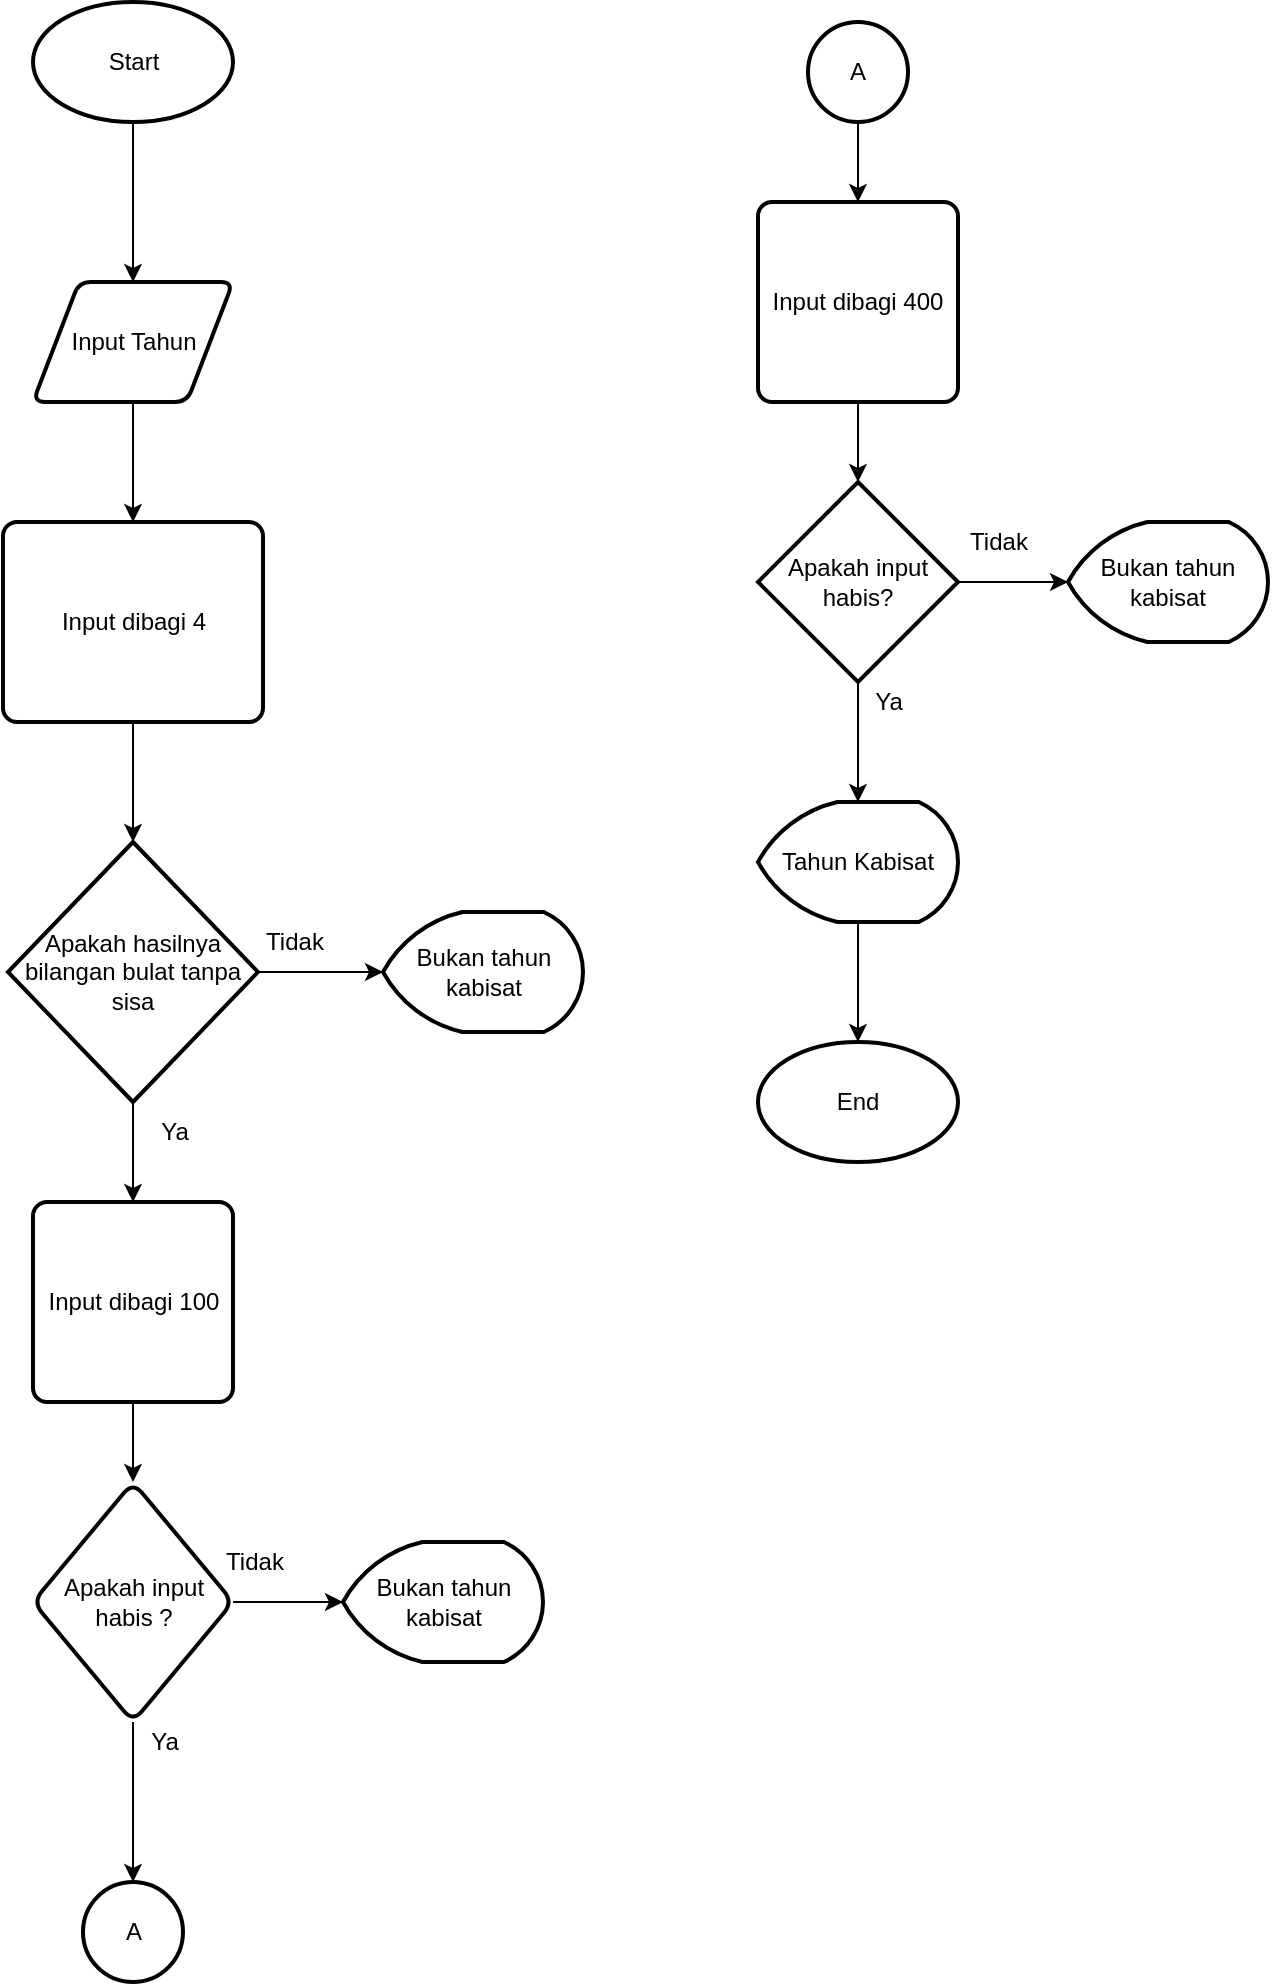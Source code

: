 <mxfile version="20.8.16"><diagram name="Page-1" id="smjKWjdheQRCCGIDVlYt"><mxGraphModel dx="1434" dy="795" grid="1" gridSize="10" guides="1" tooltips="1" connect="1" arrows="1" fold="1" page="1" pageScale="1" pageWidth="850" pageHeight="1100" math="0" shadow="0"><root><mxCell id="0"/><mxCell id="1" parent="0"/><mxCell id="iqk5uWfXBgPy_zc7f03o-4" value="" style="edgeStyle=orthogonalEdgeStyle;rounded=0;orthogonalLoop=1;jettySize=auto;html=1;" edge="1" parent="1" source="iqk5uWfXBgPy_zc7f03o-14" target="iqk5uWfXBgPy_zc7f03o-3"><mxGeometry relative="1" as="geometry"><mxPoint x="162.5" y="100" as="sourcePoint"/></mxGeometry></mxCell><mxCell id="iqk5uWfXBgPy_zc7f03o-47" value="" style="edgeStyle=orthogonalEdgeStyle;rounded=0;orthogonalLoop=1;jettySize=auto;html=1;" edge="1" parent="1" source="iqk5uWfXBgPy_zc7f03o-3" target="iqk5uWfXBgPy_zc7f03o-7"><mxGeometry relative="1" as="geometry"/></mxCell><mxCell id="iqk5uWfXBgPy_zc7f03o-3" value="Input Tahun" style="shape=parallelogram;html=1;strokeWidth=2;perimeter=parallelogramPerimeter;whiteSpace=wrap;rounded=1;arcSize=12;size=0.23;" vertex="1" parent="1"><mxGeometry x="112.5" y="200" width="100" height="60" as="geometry"/></mxCell><mxCell id="iqk5uWfXBgPy_zc7f03o-48" value="" style="edgeStyle=orthogonalEdgeStyle;rounded=0;orthogonalLoop=1;jettySize=auto;html=1;" edge="1" parent="1" source="iqk5uWfXBgPy_zc7f03o-7" target="iqk5uWfXBgPy_zc7f03o-10"><mxGeometry relative="1" as="geometry"/></mxCell><mxCell id="iqk5uWfXBgPy_zc7f03o-7" value="Input dibagi 4" style="rounded=1;whiteSpace=wrap;html=1;absoluteArcSize=1;arcSize=14;strokeWidth=2;" vertex="1" parent="1"><mxGeometry x="97.5" y="320" width="130" height="100" as="geometry"/></mxCell><mxCell id="iqk5uWfXBgPy_zc7f03o-16" value="" style="edgeStyle=orthogonalEdgeStyle;rounded=0;orthogonalLoop=1;jettySize=auto;html=1;" edge="1" parent="1" source="iqk5uWfXBgPy_zc7f03o-10" target="iqk5uWfXBgPy_zc7f03o-15"><mxGeometry relative="1" as="geometry"/></mxCell><mxCell id="iqk5uWfXBgPy_zc7f03o-20" style="edgeStyle=orthogonalEdgeStyle;rounded=0;orthogonalLoop=1;jettySize=auto;html=1;exitX=1;exitY=0.5;exitDx=0;exitDy=0;exitPerimeter=0;entryX=0;entryY=0.5;entryDx=0;entryDy=0;entryPerimeter=0;" edge="1" parent="1" source="iqk5uWfXBgPy_zc7f03o-10" target="iqk5uWfXBgPy_zc7f03o-19"><mxGeometry relative="1" as="geometry"/></mxCell><mxCell id="iqk5uWfXBgPy_zc7f03o-10" value="Apakah &lt;span class=&quot;whb&quot;&gt;hasilnya bilangan bulat tanpa sisa&lt;/span&gt;" style="strokeWidth=2;html=1;shape=mxgraph.flowchart.decision;whiteSpace=wrap;" vertex="1" parent="1"><mxGeometry x="100" y="480" width="125" height="130" as="geometry"/></mxCell><mxCell id="iqk5uWfXBgPy_zc7f03o-14" value="Start" style="strokeWidth=2;html=1;shape=mxgraph.flowchart.start_1;whiteSpace=wrap;" vertex="1" parent="1"><mxGeometry x="112.5" y="60" width="100" height="60" as="geometry"/></mxCell><mxCell id="iqk5uWfXBgPy_zc7f03o-18" value="" style="edgeStyle=orthogonalEdgeStyle;rounded=0;orthogonalLoop=1;jettySize=auto;html=1;" edge="1" parent="1" source="iqk5uWfXBgPy_zc7f03o-15" target="iqk5uWfXBgPy_zc7f03o-17"><mxGeometry relative="1" as="geometry"/></mxCell><mxCell id="iqk5uWfXBgPy_zc7f03o-15" value="Input dibagi 100" style="rounded=1;whiteSpace=wrap;html=1;absoluteArcSize=1;arcSize=14;strokeWidth=2;" vertex="1" parent="1"><mxGeometry x="112.5" y="660" width="100" height="100" as="geometry"/></mxCell><mxCell id="iqk5uWfXBgPy_zc7f03o-24" value="" style="edgeStyle=orthogonalEdgeStyle;rounded=0;orthogonalLoop=1;jettySize=auto;html=1;" edge="1" parent="1" source="iqk5uWfXBgPy_zc7f03o-17" target="iqk5uWfXBgPy_zc7f03o-23"><mxGeometry relative="1" as="geometry"/></mxCell><mxCell id="iqk5uWfXBgPy_zc7f03o-30" value="" style="edgeStyle=orthogonalEdgeStyle;rounded=0;orthogonalLoop=1;jettySize=auto;html=1;" edge="1" parent="1" source="iqk5uWfXBgPy_zc7f03o-17" target="iqk5uWfXBgPy_zc7f03o-29"><mxGeometry relative="1" as="geometry"/></mxCell><mxCell id="iqk5uWfXBgPy_zc7f03o-17" value="Apakah input habis ?" style="rhombus;whiteSpace=wrap;html=1;rounded=1;arcSize=14;strokeWidth=2;" vertex="1" parent="1"><mxGeometry x="112.5" y="800" width="100" height="120" as="geometry"/></mxCell><mxCell id="iqk5uWfXBgPy_zc7f03o-19" value="&lt;div&gt;Bukan tahun kabisat&lt;/div&gt;" style="strokeWidth=2;html=1;shape=mxgraph.flowchart.display;whiteSpace=wrap;" vertex="1" parent="1"><mxGeometry x="287.5" y="515" width="100" height="60" as="geometry"/></mxCell><mxCell id="iqk5uWfXBgPy_zc7f03o-21" value="&lt;div&gt;Tidak&lt;/div&gt;" style="text;html=1;align=center;verticalAlign=middle;resizable=0;points=[];autosize=1;strokeColor=none;fillColor=none;" vertex="1" parent="1"><mxGeometry x="217.5" y="515" width="50" height="30" as="geometry"/></mxCell><mxCell id="iqk5uWfXBgPy_zc7f03o-22" value="Ya" style="text;html=1;align=center;verticalAlign=middle;resizable=0;points=[];autosize=1;strokeColor=none;fillColor=none;" vertex="1" parent="1"><mxGeometry x="162.5" y="610" width="40" height="30" as="geometry"/></mxCell><mxCell id="iqk5uWfXBgPy_zc7f03o-23" value="Bukan tahun kabisat" style="strokeWidth=2;html=1;shape=mxgraph.flowchart.display;whiteSpace=wrap;" vertex="1" parent="1"><mxGeometry x="267.5" y="830" width="100" height="60" as="geometry"/></mxCell><mxCell id="iqk5uWfXBgPy_zc7f03o-25" value="Tidak" style="text;html=1;align=center;verticalAlign=middle;resizable=0;points=[];autosize=1;strokeColor=none;fillColor=none;" vertex="1" parent="1"><mxGeometry x="197.5" y="825" width="50" height="30" as="geometry"/></mxCell><mxCell id="iqk5uWfXBgPy_zc7f03o-29" value="A" style="strokeWidth=2;html=1;shape=mxgraph.flowchart.start_2;whiteSpace=wrap;" vertex="1" parent="1"><mxGeometry x="137.5" y="1000" width="50" height="50" as="geometry"/></mxCell><mxCell id="iqk5uWfXBgPy_zc7f03o-31" value="Ya" style="text;html=1;align=center;verticalAlign=middle;resizable=0;points=[];autosize=1;strokeColor=none;fillColor=none;" vertex="1" parent="1"><mxGeometry x="157.5" y="915" width="40" height="30" as="geometry"/></mxCell><mxCell id="iqk5uWfXBgPy_zc7f03o-35" value="" style="edgeStyle=orthogonalEdgeStyle;rounded=0;orthogonalLoop=1;jettySize=auto;html=1;" edge="1" parent="1" source="iqk5uWfXBgPy_zc7f03o-33" target="iqk5uWfXBgPy_zc7f03o-34"><mxGeometry relative="1" as="geometry"/></mxCell><mxCell id="iqk5uWfXBgPy_zc7f03o-33" value="A" style="strokeWidth=2;html=1;shape=mxgraph.flowchart.start_2;whiteSpace=wrap;" vertex="1" parent="1"><mxGeometry x="500" y="70" width="50" height="50" as="geometry"/></mxCell><mxCell id="iqk5uWfXBgPy_zc7f03o-37" value="" style="edgeStyle=orthogonalEdgeStyle;rounded=0;orthogonalLoop=1;jettySize=auto;html=1;" edge="1" parent="1" source="iqk5uWfXBgPy_zc7f03o-34" target="iqk5uWfXBgPy_zc7f03o-36"><mxGeometry relative="1" as="geometry"/></mxCell><mxCell id="iqk5uWfXBgPy_zc7f03o-34" value="Input dibagi 400" style="rounded=1;whiteSpace=wrap;html=1;absoluteArcSize=1;arcSize=14;strokeWidth=2;" vertex="1" parent="1"><mxGeometry x="475" y="160" width="100" height="100" as="geometry"/></mxCell><mxCell id="iqk5uWfXBgPy_zc7f03o-40" value="" style="edgeStyle=orthogonalEdgeStyle;rounded=0;orthogonalLoop=1;jettySize=auto;html=1;" edge="1" parent="1" source="iqk5uWfXBgPy_zc7f03o-36" target="iqk5uWfXBgPy_zc7f03o-39"><mxGeometry relative="1" as="geometry"/></mxCell><mxCell id="iqk5uWfXBgPy_zc7f03o-43" value="" style="edgeStyle=orthogonalEdgeStyle;rounded=0;orthogonalLoop=1;jettySize=auto;html=1;" edge="1" parent="1" source="iqk5uWfXBgPy_zc7f03o-36" target="iqk5uWfXBgPy_zc7f03o-42"><mxGeometry relative="1" as="geometry"/></mxCell><mxCell id="iqk5uWfXBgPy_zc7f03o-36" value="Apakah input habis?" style="strokeWidth=2;html=1;shape=mxgraph.flowchart.decision;whiteSpace=wrap;" vertex="1" parent="1"><mxGeometry x="475" y="300" width="100" height="100" as="geometry"/></mxCell><mxCell id="iqk5uWfXBgPy_zc7f03o-39" value="Bukan tahun kabisat" style="strokeWidth=2;html=1;shape=mxgraph.flowchart.display;whiteSpace=wrap;" vertex="1" parent="1"><mxGeometry x="630" y="320" width="100" height="60" as="geometry"/></mxCell><mxCell id="iqk5uWfXBgPy_zc7f03o-41" value="Tidak" style="text;html=1;align=center;verticalAlign=middle;resizable=0;points=[];autosize=1;strokeColor=none;fillColor=none;" vertex="1" parent="1"><mxGeometry x="570" y="315" width="50" height="30" as="geometry"/></mxCell><mxCell id="iqk5uWfXBgPy_zc7f03o-46" value="" style="edgeStyle=orthogonalEdgeStyle;rounded=0;orthogonalLoop=1;jettySize=auto;html=1;" edge="1" parent="1" source="iqk5uWfXBgPy_zc7f03o-42" target="iqk5uWfXBgPy_zc7f03o-45"><mxGeometry relative="1" as="geometry"/></mxCell><mxCell id="iqk5uWfXBgPy_zc7f03o-42" value="Tahun Kabisat" style="strokeWidth=2;html=1;shape=mxgraph.flowchart.display;whiteSpace=wrap;" vertex="1" parent="1"><mxGeometry x="475" y="460" width="100" height="60" as="geometry"/></mxCell><mxCell id="iqk5uWfXBgPy_zc7f03o-44" value="Ya" style="text;html=1;align=center;verticalAlign=middle;resizable=0;points=[];autosize=1;strokeColor=none;fillColor=none;" vertex="1" parent="1"><mxGeometry x="520" y="395" width="40" height="30" as="geometry"/></mxCell><mxCell id="iqk5uWfXBgPy_zc7f03o-45" value="End" style="strokeWidth=2;html=1;shape=mxgraph.flowchart.start_1;whiteSpace=wrap;" vertex="1" parent="1"><mxGeometry x="475" y="580" width="100" height="60" as="geometry"/></mxCell></root></mxGraphModel></diagram></mxfile>